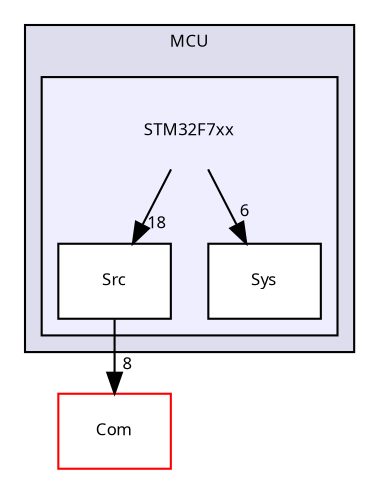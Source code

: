 digraph "Src/MCU/STM32F7xx" {
  compound=true
  node [ fontsize="8", fontname="Sans"];
  edge [ labelfontsize="8", labelfontname="Sans"];
  subgraph clusterdir_9c07b6f6cc004f3a3b80dfa585542b38 {
    graph [ bgcolor="#ddddee", pencolor="black", label="MCU" fontname="Sans", fontsize="8", URL="dir_9c07b6f6cc004f3a3b80dfa585542b38.html"]
  subgraph clusterdir_b77c033deeca566f0847c68c68cc5034 {
    graph [ bgcolor="#eeeeff", pencolor="black", label="" URL="dir_b77c033deeca566f0847c68c68cc5034.html"];
    dir_b77c033deeca566f0847c68c68cc5034 [shape=plaintext label="STM32F7xx"];
    dir_1b447feb80553055b4e150da51ea04dd [shape=box label="Src" color="black" fillcolor="white" style="filled" URL="dir_1b447feb80553055b4e150da51ea04dd.html"];
    dir_28b97f5ea7a1beb577e2ebbd148d5b95 [shape=box label="Sys" color="black" fillcolor="white" style="filled" URL="dir_28b97f5ea7a1beb577e2ebbd148d5b95.html"];
  }
  }
  dir_bd6076192d431881978bb9a63bffcd65 [shape=box label="Com" fillcolor="white" style="filled" color="red" URL="dir_bd6076192d431881978bb9a63bffcd65.html"];
  dir_b77c033deeca566f0847c68c68cc5034->dir_28b97f5ea7a1beb577e2ebbd148d5b95 [headlabel="6", labeldistance=1.5 headhref="dir_000027_000029.html"];
  dir_b77c033deeca566f0847c68c68cc5034->dir_1b447feb80553055b4e150da51ea04dd [headlabel="18", labeldistance=1.5 headhref="dir_000027_000028.html"];
  dir_1b447feb80553055b4e150da51ea04dd->dir_bd6076192d431881978bb9a63bffcd65 [headlabel="8", labeldistance=1.5 headhref="dir_000028_000001.html"];
}
